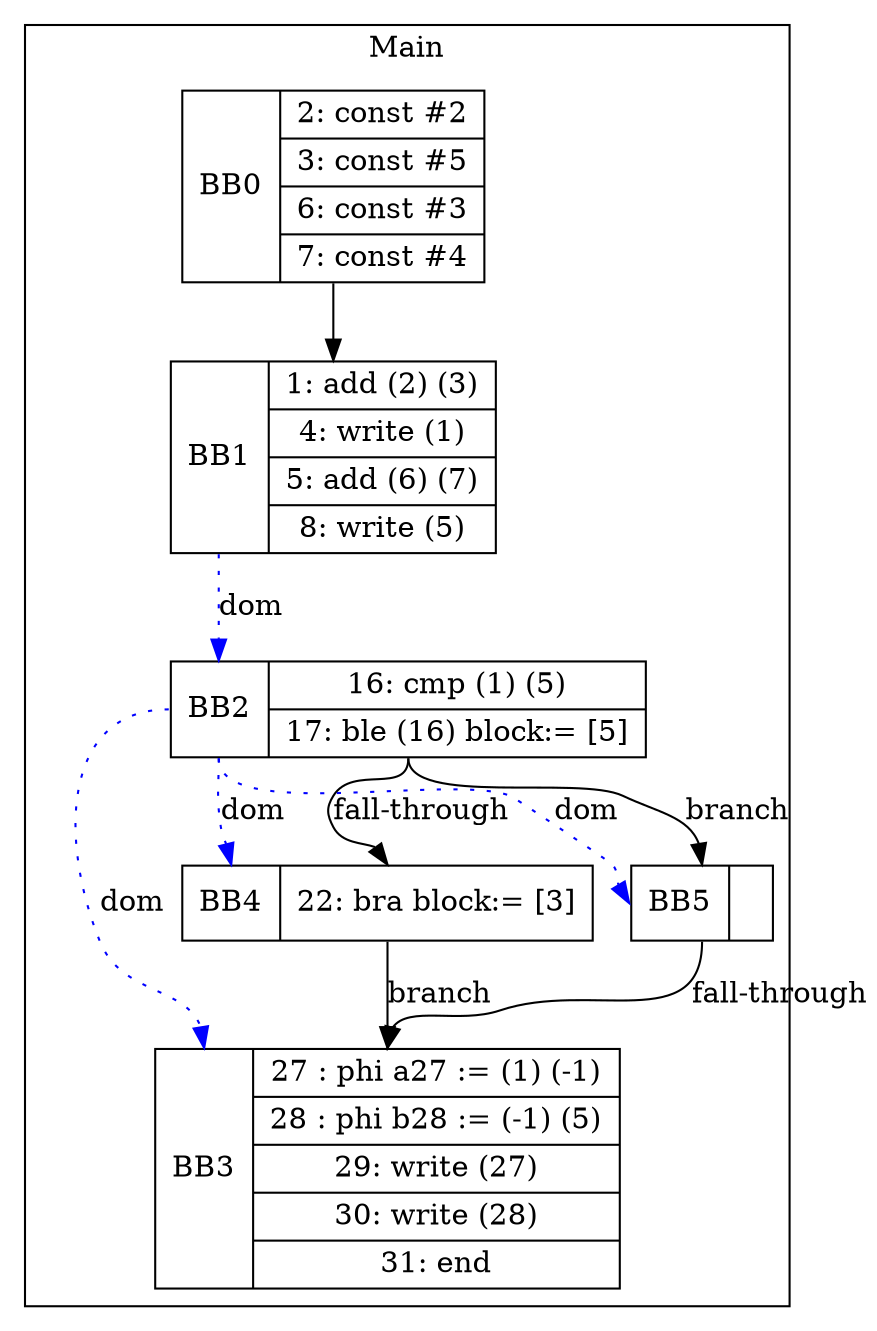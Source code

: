 digraph G {
node [shape=record];
subgraph cluster_main{
label = "Main";
BB0 [shape=record, label="<b>BB0|{2: const #2|3: const #5|6: const #3|7: const #4}"];
BB1 [shape=record, label="<b>BB1|{1: add (2) (3)|4: write (1)|5: add (6) (7)|8: write (5)}"];
BB2 [shape=record, label="<b>BB2|{16: cmp (1) (5)|17: ble (16) block:= [5]}"];
BB3 [shape=record, label="<b>BB3|{27 : phi a27 := (1) (-1)|28 : phi b28 := (-1) (5)|29: write (27)|30: write (28)|31: end}"];
BB4 [shape=record, label="<b>BB4|{22: bra block:= [3]}"];
BB5 [shape=record, label="<b>BB5|}"];
}
BB0:s -> BB1:n ;
BB2:b -> BB3:b [color=blue, style=dotted, label="dom"];
BB2:b -> BB4:b [color=blue, style=dotted, label="dom"];
BB1:b -> BB2:b [color=blue, style=dotted, label="dom"];
BB2:b -> BB5:b [color=blue, style=dotted, label="dom"];
BB2:s -> BB5:n [label="branch"];
BB4:s -> BB3:n [label="branch"];
BB5:s -> BB3:n [label="fall-through"];
BB2:s -> BB4:n [label="fall-through"];
}
